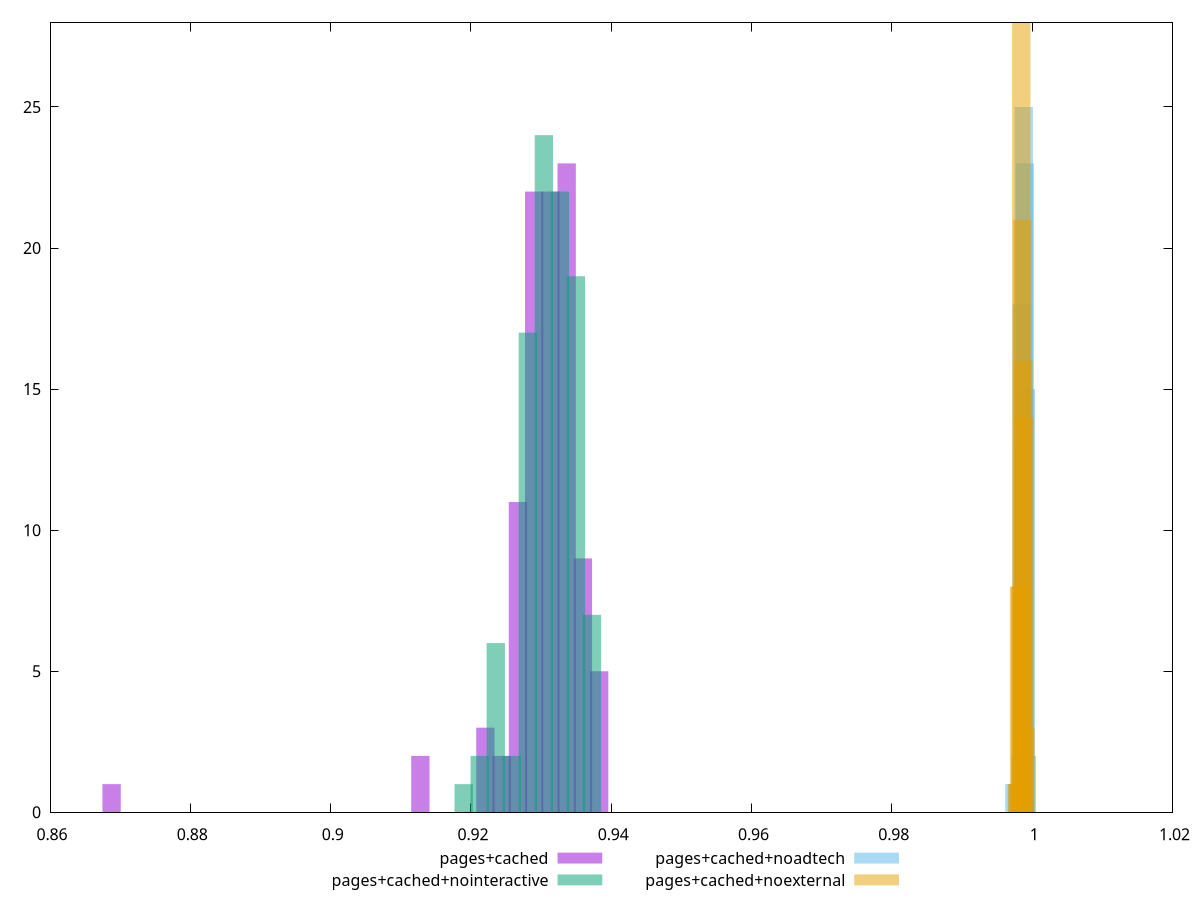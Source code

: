 $_pagesCached <<EOF
0.86877763941984 1
0.935963110201641 9
0.9220626679709235 3
0.926696148714496 11
0.9290128890862823 22
0.9313296294580685 22
0.9336463698298547 23
0.9127957064837786 2
0.9243794083427098 2
0.9382798505734272 5
EOF
$_pagesCachedNointeractive <<EOF
0.9326811813726213 22
0.9303951980849433 24
0.9372531479479773 7
0.9212512649342314 2
0.9281092147972654 17
0.9349671646602994 19
0.9189652816465534 1
0.9258232315095873 2
0.9235372482219094 6
EOF
$_pagesCachedNoadtech <<EOF
0.9984997934530949 18
0.998648446094669 13
0.9990944040193912 15
0.998797098736243 25
0.9989457513778172 23
0.9992430566609652 2
0.9979051828867985 1
0.9983511408115208 2
0.9974592249620763 1
EOF
$_pagesCachedNoexternal <<EOF
0.9985942828264394 21
0.9987489837223071 16
0.9984395819305716 28
0.9989036846181749 14
0.998130180138836 8
0.9982848810347038 8
0.9990583855140427 3
0.9979754792429683 1
0.9978207783471005 1
EOF
set key outside below
set terminal pngcairo
set output "report_00005_2020-11-02T22-26-11.212Z/mainthread-work-breakdown/mainthread-work-breakdown_pages+cached_pages+cached+nointeractive_pages+cached+noadtech_pages+cached+noexternal+hist.png"
set boxwidth 0.002609308344822505
set style fill transparent solid 0.5 noborder
set yrange [0:28]
plot $_pagesCached title "pages+cached" with boxes ,$_pagesCachedNointeractive title "pages+cached+nointeractive" with boxes ,$_pagesCachedNoadtech title "pages+cached+noadtech" with boxes ,$_pagesCachedNoexternal title "pages+cached+noexternal" with boxes ,